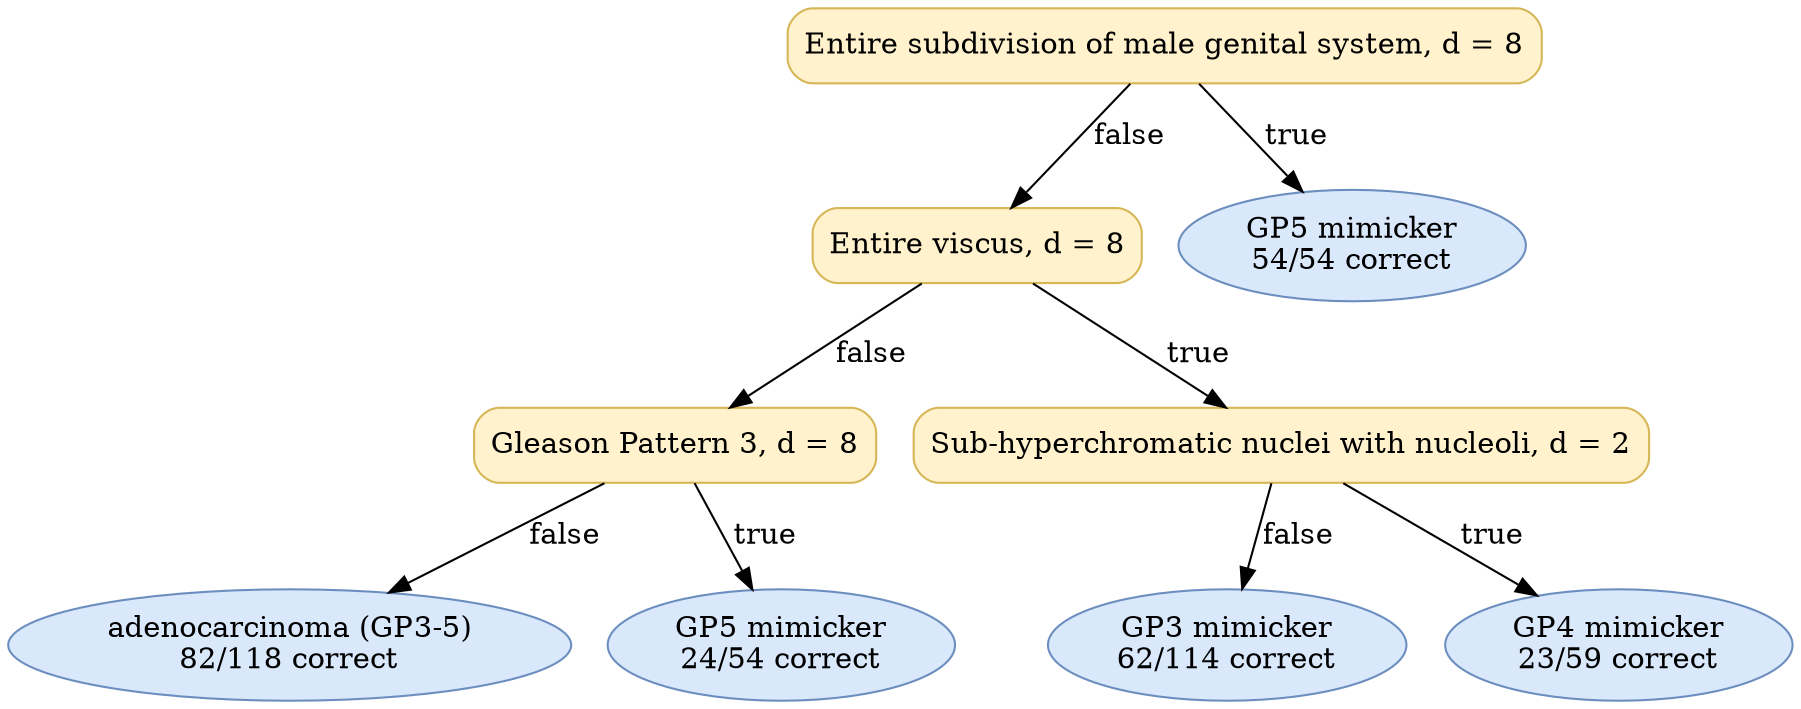 digraph "DT" {
fontname="Times-Roman";
label="";
node [fontname="Times-Roman"];
Node1 [color="#D6B656", fillcolor="#FFF2CC", label="Entire subdivision of male genital system, d = 8", shape="box", style="rounded,filled"];
Node2 [color="#D6B656", fillcolor="#FFF2CC", label="Entire viscus, d = 8", shape="box", style="rounded,filled"];
Node3 [color="#D6B656", fillcolor="#FFF2CC", label="Gleason Pattern 3, d = 8", shape="box", style="rounded,filled"];
Node4 [color="#6C8EBF", fillcolor="#DAE8FC", label=<adenocarcinoma (GP3-5)<br/>82/118 correct>, shape="ellipse", style="rounded,filled"];
Node5 [color="#6C8EBF", fillcolor="#DAE8FC", label=<GP5 mimicker<br/>24/54 correct>, shape="ellipse", style="rounded,filled"];
Node6 [color="#D6B656", fillcolor="#FFF2CC", label="Sub-hyperchromatic nuclei with nucleoli, d = 2", shape="box", style="rounded,filled"];
Node7 [color="#6C8EBF", fillcolor="#DAE8FC", label=<GP3 mimicker<br/>62/114 correct>, shape="ellipse", style="rounded,filled"];
Node8 [color="#6C8EBF", fillcolor="#DAE8FC", label=<GP4 mimicker<br/>23/59 correct>, shape="ellipse", style="rounded,filled"];
Node9 [color="#6C8EBF", fillcolor="#DAE8FC", label=<GP5 mimicker<br/>54/54 correct>, shape="ellipse", style="rounded,filled"];
Node1 -> Node2  [key=0, label="false"];
Node1 -> Node9  [key=0, label="true"];
Node2 -> Node3  [key=0, label="false"];
Node2 -> Node6  [key=0, label="true"];
Node3 -> Node4  [key=0, label="false"];
Node3 -> Node5  [key=0, label="true"];
Node6 -> Node7  [key=0, label="false"];
Node6 -> Node8  [key=0, label="true"];
}

